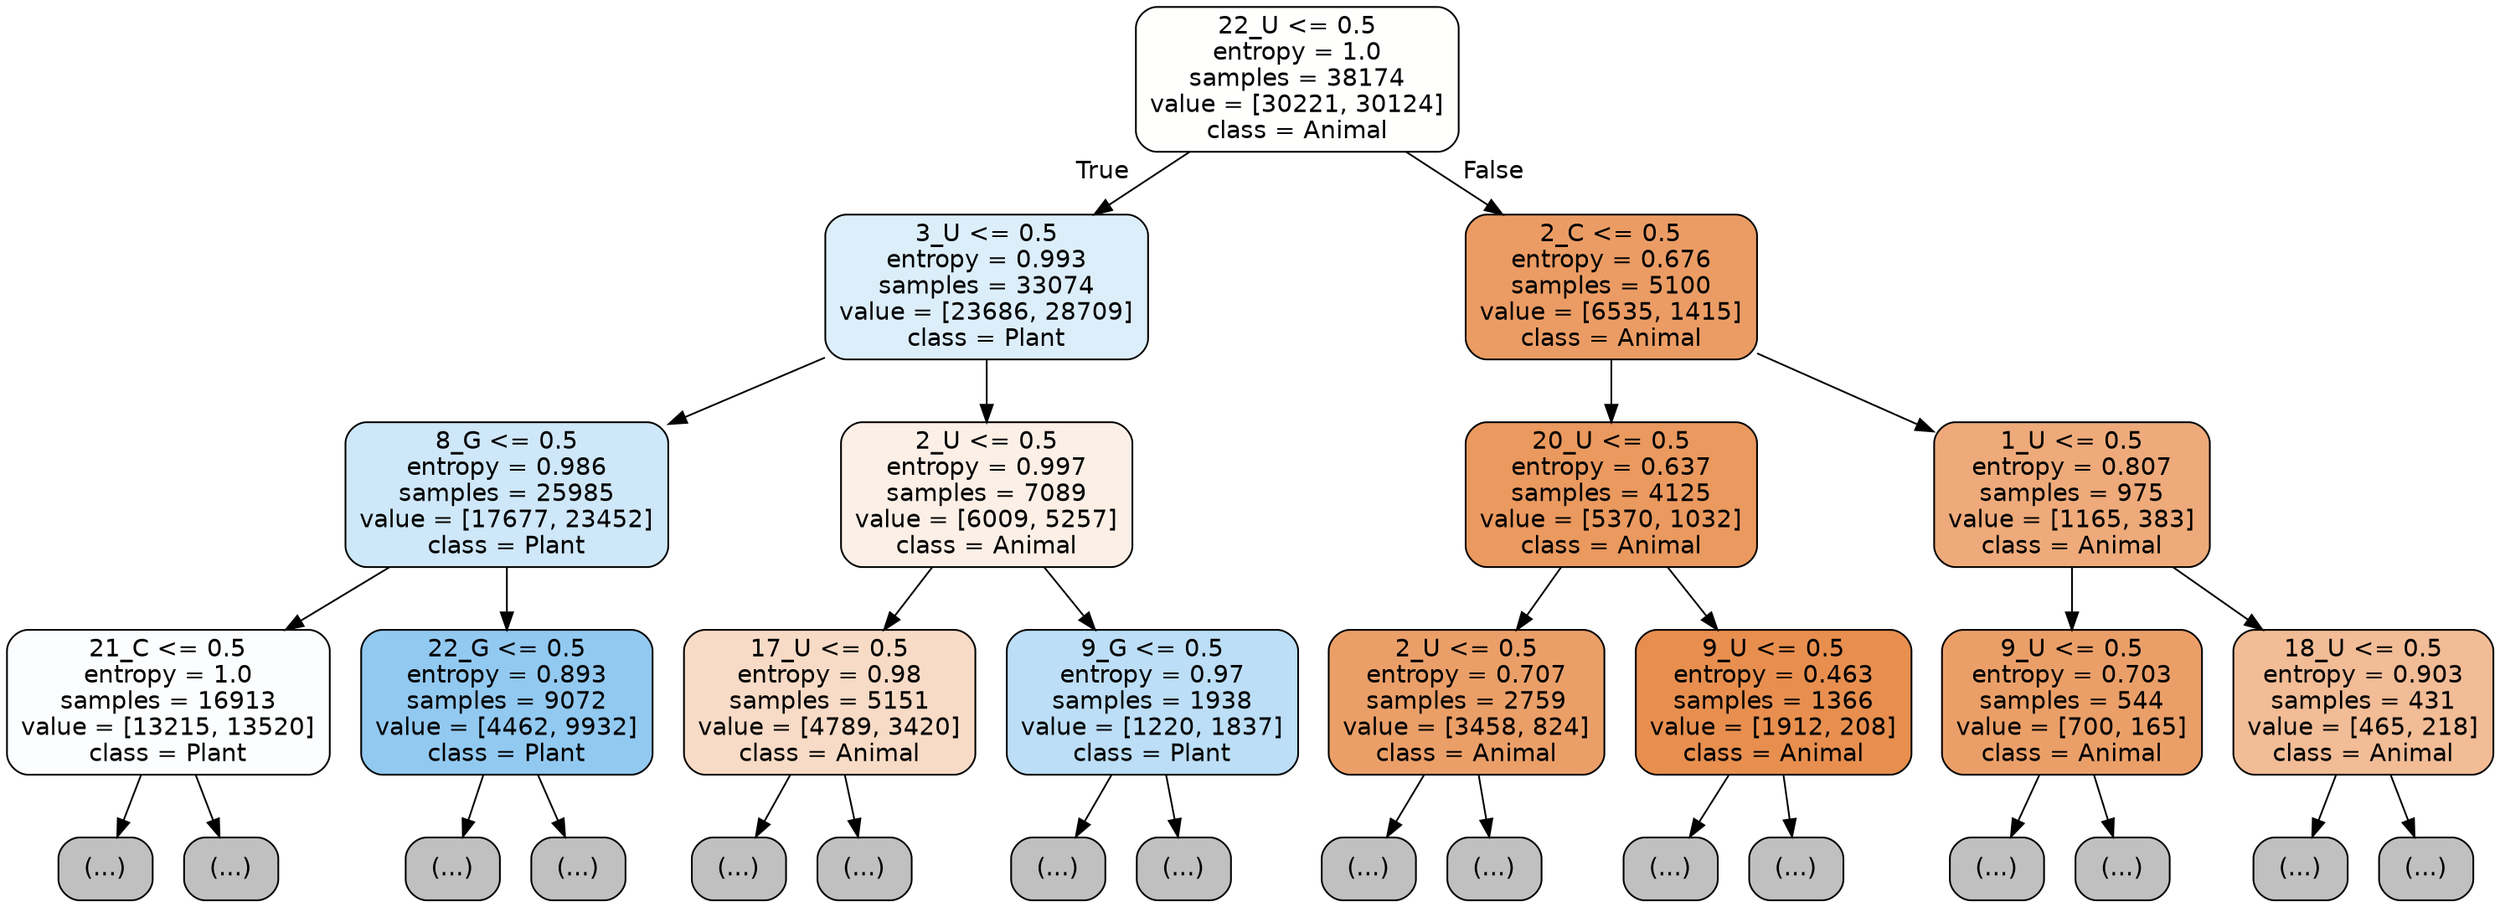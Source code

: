 digraph Tree {
node [shape=box, style="filled, rounded", color="black", fontname="helvetica"] ;
edge [fontname="helvetica"] ;
0 [label="22_U <= 0.5\nentropy = 1.0\nsamples = 38174\nvalue = [30221, 30124]\nclass = Animal", fillcolor="#fffffe"] ;
1 [label="3_U <= 0.5\nentropy = 0.993\nsamples = 33074\nvalue = [23686, 28709]\nclass = Plant", fillcolor="#dceefa"] ;
0 -> 1 [labeldistance=2.5, labelangle=45, headlabel="True"] ;
2 [label="8_G <= 0.5\nentropy = 0.986\nsamples = 25985\nvalue = [17677, 23452]\nclass = Plant", fillcolor="#cee7f9"] ;
1 -> 2 ;
3 [label="21_C <= 0.5\nentropy = 1.0\nsamples = 16913\nvalue = [13215, 13520]\nclass = Plant", fillcolor="#fbfdfe"] ;
2 -> 3 ;
4 [label="(...)", fillcolor="#C0C0C0"] ;
3 -> 4 ;
6359 [label="(...)", fillcolor="#C0C0C0"] ;
3 -> 6359 ;
7856 [label="22_G <= 0.5\nentropy = 0.893\nsamples = 9072\nvalue = [4462, 9932]\nclass = Plant", fillcolor="#92c9f1"] ;
2 -> 7856 ;
7857 [label="(...)", fillcolor="#C0C0C0"] ;
7856 -> 7857 ;
10376 [label="(...)", fillcolor="#C0C0C0"] ;
7856 -> 10376 ;
10843 [label="2_U <= 0.5\nentropy = 0.997\nsamples = 7089\nvalue = [6009, 5257]\nclass = Animal", fillcolor="#fcefe6"] ;
1 -> 10843 ;
10844 [label="17_U <= 0.5\nentropy = 0.98\nsamples = 5151\nvalue = [4789, 3420]\nclass = Animal", fillcolor="#f8dbc6"] ;
10843 -> 10844 ;
10845 [label="(...)", fillcolor="#C0C0C0"] ;
10844 -> 10845 ;
12842 [label="(...)", fillcolor="#C0C0C0"] ;
10844 -> 12842 ;
13569 [label="9_G <= 0.5\nentropy = 0.97\nsamples = 1938\nvalue = [1220, 1837]\nclass = Plant", fillcolor="#bcdef6"] ;
10843 -> 13569 ;
13570 [label="(...)", fillcolor="#C0C0C0"] ;
13569 -> 13570 ;
14285 [label="(...)", fillcolor="#C0C0C0"] ;
13569 -> 14285 ;
14510 [label="2_C <= 0.5\nentropy = 0.676\nsamples = 5100\nvalue = [6535, 1415]\nclass = Animal", fillcolor="#eb9c64"] ;
0 -> 14510 [labeldistance=2.5, labelangle=-45, headlabel="False"] ;
14511 [label="20_U <= 0.5\nentropy = 0.637\nsamples = 4125\nvalue = [5370, 1032]\nclass = Animal", fillcolor="#ea995f"] ;
14510 -> 14511 ;
14512 [label="2_U <= 0.5\nentropy = 0.707\nsamples = 2759\nvalue = [3458, 824]\nclass = Animal", fillcolor="#eb9f68"] ;
14511 -> 14512 ;
14513 [label="(...)", fillcolor="#C0C0C0"] ;
14512 -> 14513 ;
15238 [label="(...)", fillcolor="#C0C0C0"] ;
14512 -> 15238 ;
15705 [label="9_U <= 0.5\nentropy = 0.463\nsamples = 1366\nvalue = [1912, 208]\nclass = Animal", fillcolor="#e88f4f"] ;
14511 -> 15705 ;
15706 [label="(...)", fillcolor="#C0C0C0"] ;
15705 -> 15706 ;
15947 [label="(...)", fillcolor="#C0C0C0"] ;
15705 -> 15947 ;
16062 [label="1_U <= 0.5\nentropy = 0.807\nsamples = 975\nvalue = [1165, 383]\nclass = Animal", fillcolor="#eeaa7a"] ;
14510 -> 16062 ;
16063 [label="9_U <= 0.5\nentropy = 0.703\nsamples = 544\nvalue = [700, 165]\nclass = Animal", fillcolor="#eb9f68"] ;
16062 -> 16063 ;
16064 [label="(...)", fillcolor="#C0C0C0"] ;
16063 -> 16064 ;
16235 [label="(...)", fillcolor="#C0C0C0"] ;
16063 -> 16235 ;
16282 [label="18_U <= 0.5\nentropy = 0.903\nsamples = 431\nvalue = [465, 218]\nclass = Animal", fillcolor="#f1bc96"] ;
16062 -> 16282 ;
16283 [label="(...)", fillcolor="#C0C0C0"] ;
16282 -> 16283 ;
16408 [label="(...)", fillcolor="#C0C0C0"] ;
16282 -> 16408 ;
}